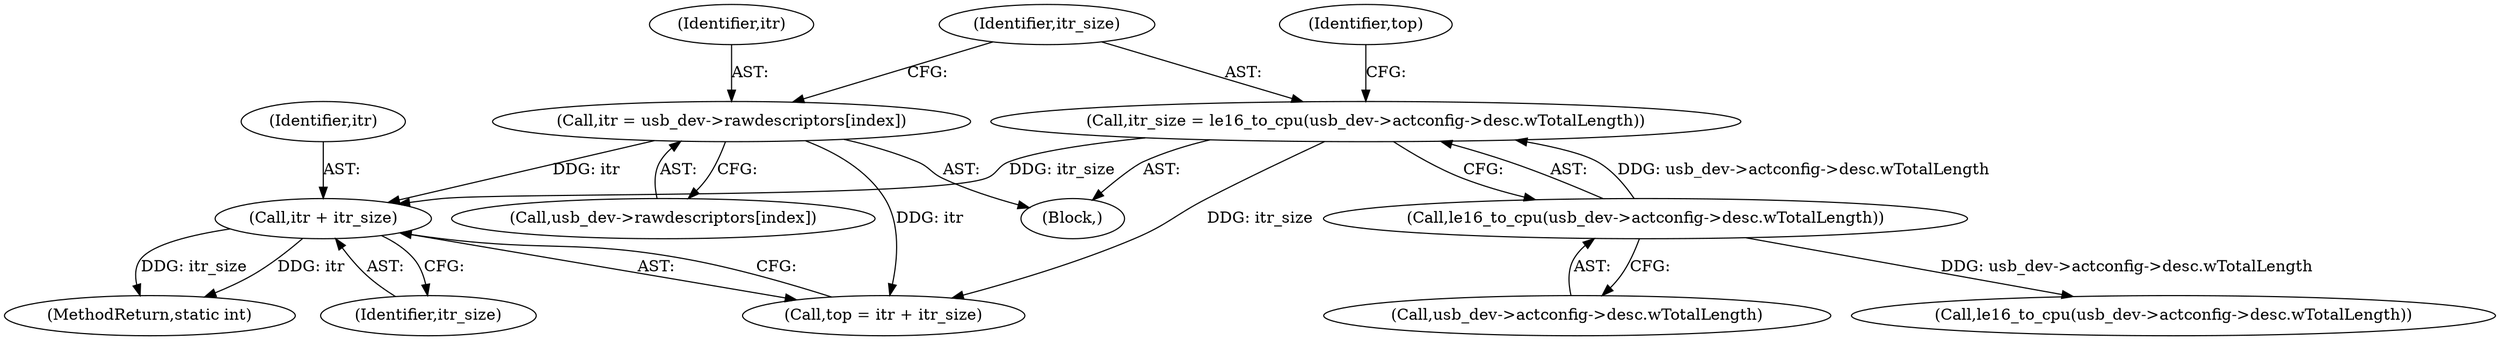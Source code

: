 digraph "0_linux_704620afc70cf47abb9d6a1a57f3825d2bca49cf_1@pointer" {
"1000173" [label="(Call,itr + itr_size)"];
"1000154" [label="(Call,itr = usb_dev->rawdescriptors[index])"];
"1000161" [label="(Call,itr_size = le16_to_cpu(usb_dev->actconfig->desc.wTotalLength))"];
"1000163" [label="(Call,le16_to_cpu(usb_dev->actconfig->desc.wTotalLength))"];
"1000154" [label="(Call,itr = usb_dev->rawdescriptors[index])"];
"1000381" [label="(MethodReturn,static int)"];
"1000155" [label="(Identifier,itr)"];
"1000175" [label="(Identifier,itr_size)"];
"1000174" [label="(Identifier,itr)"];
"1000171" [label="(Call,top = itr + itr_size)"];
"1000173" [label="(Call,itr + itr_size)"];
"1000162" [label="(Identifier,itr_size)"];
"1000105" [label="(Block,)"];
"1000184" [label="(Call,le16_to_cpu(usb_dev->actconfig->desc.wTotalLength))"];
"1000161" [label="(Call,itr_size = le16_to_cpu(usb_dev->actconfig->desc.wTotalLength))"];
"1000156" [label="(Call,usb_dev->rawdescriptors[index])"];
"1000163" [label="(Call,le16_to_cpu(usb_dev->actconfig->desc.wTotalLength))"];
"1000172" [label="(Identifier,top)"];
"1000164" [label="(Call,usb_dev->actconfig->desc.wTotalLength)"];
"1000173" -> "1000171"  [label="AST: "];
"1000173" -> "1000175"  [label="CFG: "];
"1000174" -> "1000173"  [label="AST: "];
"1000175" -> "1000173"  [label="AST: "];
"1000171" -> "1000173"  [label="CFG: "];
"1000173" -> "1000381"  [label="DDG: itr"];
"1000173" -> "1000381"  [label="DDG: itr_size"];
"1000154" -> "1000173"  [label="DDG: itr"];
"1000161" -> "1000173"  [label="DDG: itr_size"];
"1000154" -> "1000105"  [label="AST: "];
"1000154" -> "1000156"  [label="CFG: "];
"1000155" -> "1000154"  [label="AST: "];
"1000156" -> "1000154"  [label="AST: "];
"1000162" -> "1000154"  [label="CFG: "];
"1000154" -> "1000171"  [label="DDG: itr"];
"1000161" -> "1000105"  [label="AST: "];
"1000161" -> "1000163"  [label="CFG: "];
"1000162" -> "1000161"  [label="AST: "];
"1000163" -> "1000161"  [label="AST: "];
"1000172" -> "1000161"  [label="CFG: "];
"1000163" -> "1000161"  [label="DDG: usb_dev->actconfig->desc.wTotalLength"];
"1000161" -> "1000171"  [label="DDG: itr_size"];
"1000163" -> "1000164"  [label="CFG: "];
"1000164" -> "1000163"  [label="AST: "];
"1000163" -> "1000184"  [label="DDG: usb_dev->actconfig->desc.wTotalLength"];
}
